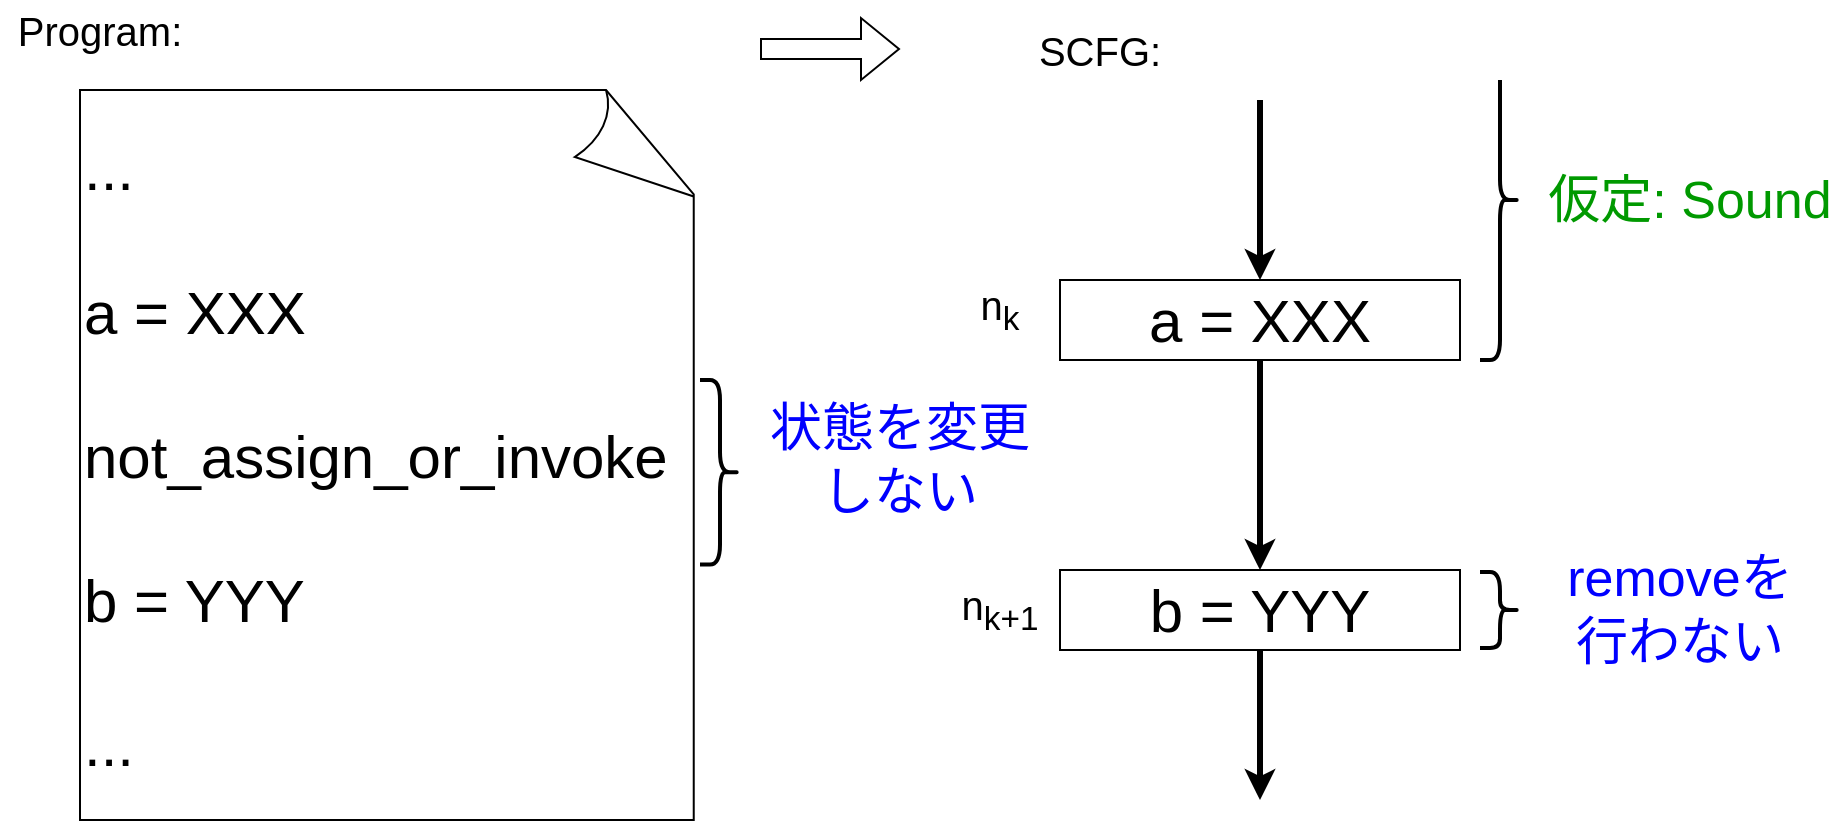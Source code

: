 <mxfile version="20.6.0" type="device"><diagram id="UMMG0vOfDJMDwTcnbD85" name="ページ1"><mxGraphModel dx="2207" dy="546" grid="1" gridSize="10" guides="1" tooltips="1" connect="1" arrows="1" fold="1" page="1" pageScale="1" pageWidth="1169" pageHeight="827" math="0" shadow="0"><root><mxCell id="0"/><mxCell id="1" parent="0"/><mxCell id="24vPRGoxwrq35PYLPCuS-1" value="&lt;font style=&quot;font-size: 30px;&quot;&gt;a = XXX&lt;/font&gt;" style="rounded=0;whiteSpace=wrap;html=1;" parent="1" vertex="1"><mxGeometry x="210" y="190" width="200" height="40" as="geometry"/></mxCell><mxCell id="24vPRGoxwrq35PYLPCuS-3" value="" style="endArrow=classic;html=1;rounded=0;strokeWidth=3;exitX=0.5;exitY=1;exitDx=0;exitDy=0;entryX=0.5;entryY=0;entryDx=0;entryDy=0;" parent="1" source="24vPRGoxwrq35PYLPCuS-1" target="24vPRGoxwrq35PYLPCuS-4" edge="1"><mxGeometry width="50" height="50" relative="1" as="geometry"><mxPoint x="320" y="140" as="sourcePoint"/><mxPoint x="310" y="250" as="targetPoint"/></mxGeometry></mxCell><mxCell id="24vPRGoxwrq35PYLPCuS-4" value="&lt;font style=&quot;font-size: 30px;&quot;&gt;b = YYY&lt;/font&gt;" style="rounded=0;whiteSpace=wrap;html=1;" parent="1" vertex="1"><mxGeometry x="210" y="335" width="200" height="40" as="geometry"/></mxCell><mxCell id="24vPRGoxwrq35PYLPCuS-6" value="" style="endArrow=classic;html=1;rounded=0;strokeWidth=3;exitX=0.5;exitY=1;exitDx=0;exitDy=0;" parent="1" source="24vPRGoxwrq35PYLPCuS-4" edge="1"><mxGeometry width="50" height="50" relative="1" as="geometry"><mxPoint x="310" y="310" as="sourcePoint"/><mxPoint x="310" y="450" as="targetPoint"/><Array as="points"/></mxGeometry></mxCell><mxCell id="24vPRGoxwrq35PYLPCuS-7" value="&lt;span style=&quot;font-size: 20px;&quot;&gt;n&lt;/span&gt;&lt;font style=&quot;font-size: 20px;&quot;&gt;&lt;sub&gt;k&lt;/sub&gt;&lt;/font&gt;" style="text;html=1;strokeColor=none;fillColor=none;align=center;verticalAlign=middle;whiteSpace=wrap;rounded=0;" parent="1" vertex="1"><mxGeometry x="150" y="190" width="60" height="30" as="geometry"/></mxCell><mxCell id="24vPRGoxwrq35PYLPCuS-12" value="" style="endArrow=classic;html=1;rounded=0;strokeWidth=3;entryX=0.5;entryY=0;entryDx=0;entryDy=0;" parent="1" edge="1" target="24vPRGoxwrq35PYLPCuS-1"><mxGeometry width="50" height="50" relative="1" as="geometry"><mxPoint x="310" y="100" as="sourcePoint"/><mxPoint x="309.5" y="170" as="targetPoint"/></mxGeometry></mxCell><mxCell id="O--qbxs4cpJqw2gcHSYo-1" value="&lt;font style=&quot;font-size: 30px;&quot;&gt;...&lt;br&gt;&lt;br&gt;a = XXX&lt;br&gt;&lt;br&gt;not_assign_or_invoke&lt;br&gt;&lt;br&gt;b = YYY&lt;br&gt;&lt;br&gt;...&lt;br&gt;&lt;/font&gt;" style="whiteSpace=wrap;html=1;shape=mxgraph.basic.document;align=left;" vertex="1" parent="1"><mxGeometry x="-280" y="95" width="310" height="365" as="geometry"/></mxCell><mxCell id="O--qbxs4cpJqw2gcHSYo-2" value="&lt;span style=&quot;font-size: 20px;&quot;&gt;n&lt;/span&gt;&lt;font style=&quot;font-size: 20px;&quot;&gt;&lt;sub&gt;k+1&lt;/sub&gt;&lt;/font&gt;" style="text;html=1;strokeColor=none;fillColor=none;align=center;verticalAlign=middle;whiteSpace=wrap;rounded=0;" vertex="1" parent="1"><mxGeometry x="150" y="340" width="60" height="30" as="geometry"/></mxCell><mxCell id="O--qbxs4cpJqw2gcHSYo-3" value="" style="shape=flexArrow;endArrow=classic;html=1;rounded=0;fontSize=30;" edge="1" parent="1"><mxGeometry width="50" height="50" relative="1" as="geometry"><mxPoint x="60" y="74.5" as="sourcePoint"/><mxPoint x="130" y="74.5" as="targetPoint"/></mxGeometry></mxCell><mxCell id="O--qbxs4cpJqw2gcHSYo-4" value="&lt;span style=&quot;font-size: 20px;&quot;&gt;Program:&lt;/span&gt;" style="text;html=1;strokeColor=none;fillColor=none;align=center;verticalAlign=middle;whiteSpace=wrap;rounded=0;" vertex="1" parent="1"><mxGeometry x="-320" y="50" width="100" height="30" as="geometry"/></mxCell><mxCell id="O--qbxs4cpJqw2gcHSYo-5" value="&lt;span style=&quot;font-size: 20px;&quot;&gt;SCFG:&lt;/span&gt;" style="text;html=1;strokeColor=none;fillColor=none;align=center;verticalAlign=middle;whiteSpace=wrap;rounded=0;" vertex="1" parent="1"><mxGeometry x="180" y="60" width="100" height="30" as="geometry"/></mxCell><mxCell id="O--qbxs4cpJqw2gcHSYo-6" value="" style="shape=curlyBracket;whiteSpace=wrap;html=1;rounded=1;flipH=1;labelPosition=right;verticalLabelPosition=middle;align=left;verticalAlign=middle;fontSize=30;strokeWidth=2;" vertex="1" parent="1"><mxGeometry x="420" y="70" width="20" height="160" as="geometry"/></mxCell><mxCell id="O--qbxs4cpJqw2gcHSYo-7" value="" style="rounded=0;whiteSpace=wrap;html=1;strokeColor=none;" vertex="1" parent="1"><mxGeometry x="405" y="50" width="50" height="40" as="geometry"/></mxCell><mxCell id="O--qbxs4cpJqw2gcHSYo-8" value="&lt;font style=&quot;font-size: 26px;&quot;&gt;仮定: Sound&lt;/font&gt;" style="rounded=0;whiteSpace=wrap;html=1;strokeColor=none;fontColor=#009900;fontSize=26;" vertex="1" parent="1"><mxGeometry x="450" y="130" width="150" height="40" as="geometry"/></mxCell><mxCell id="O--qbxs4cpJqw2gcHSYo-9" value="" style="shape=curlyBracket;whiteSpace=wrap;html=1;rounded=1;flipH=1;labelPosition=right;verticalLabelPosition=middle;align=left;verticalAlign=middle;fontSize=30;strokeWidth=2;" vertex="1" parent="1"><mxGeometry x="30" y="240" width="20" height="92.25" as="geometry"/></mxCell><mxCell id="O--qbxs4cpJqw2gcHSYo-10" value="状態を変更しない" style="rounded=0;whiteSpace=wrap;html=1;strokeColor=none;fontColor=#0000FF;fontSize=26;" vertex="1" parent="1"><mxGeometry x="60" y="252" width="140" height="55.5" as="geometry"/></mxCell><mxCell id="O--qbxs4cpJqw2gcHSYo-11" value="" style="shape=curlyBracket;whiteSpace=wrap;html=1;rounded=1;flipH=1;labelPosition=right;verticalLabelPosition=middle;align=left;verticalAlign=middle;fontSize=30;strokeWidth=2;" vertex="1" parent="1"><mxGeometry x="420" y="336" width="20" height="38" as="geometry"/></mxCell><mxCell id="O--qbxs4cpJqw2gcHSYo-12" value="removeを行わない" style="rounded=0;whiteSpace=wrap;html=1;strokeColor=none;fontColor=#0000FF;fontSize=26;" vertex="1" parent="1"><mxGeometry x="450" y="327.25" width="140" height="55.5" as="geometry"/></mxCell></root></mxGraphModel></diagram></mxfile>